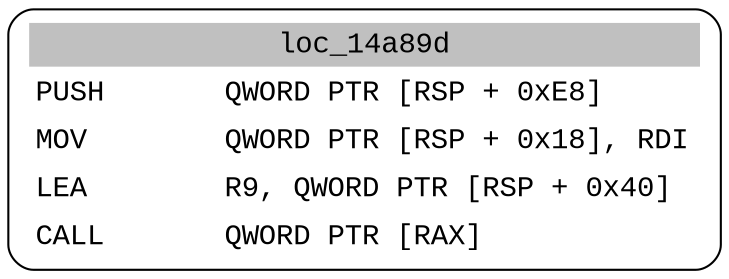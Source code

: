 digraph asm_graph {
1941 [
shape="Mrecord" fontname="Courier New"label =<<table border="0" cellborder="0" cellpadding="3"><tr><td align="center" colspan="2" bgcolor="grey">loc_14a89d</td></tr><tr><td align="left">PUSH       QWORD PTR [RSP + 0xE8]</td></tr><tr><td align="left">MOV        QWORD PTR [RSP + 0x18], RDI</td></tr><tr><td align="left">LEA        R9, QWORD PTR [RSP + 0x40]</td></tr><tr><td align="left">CALL       QWORD PTR [RAX]</td></tr></table>> ];
}